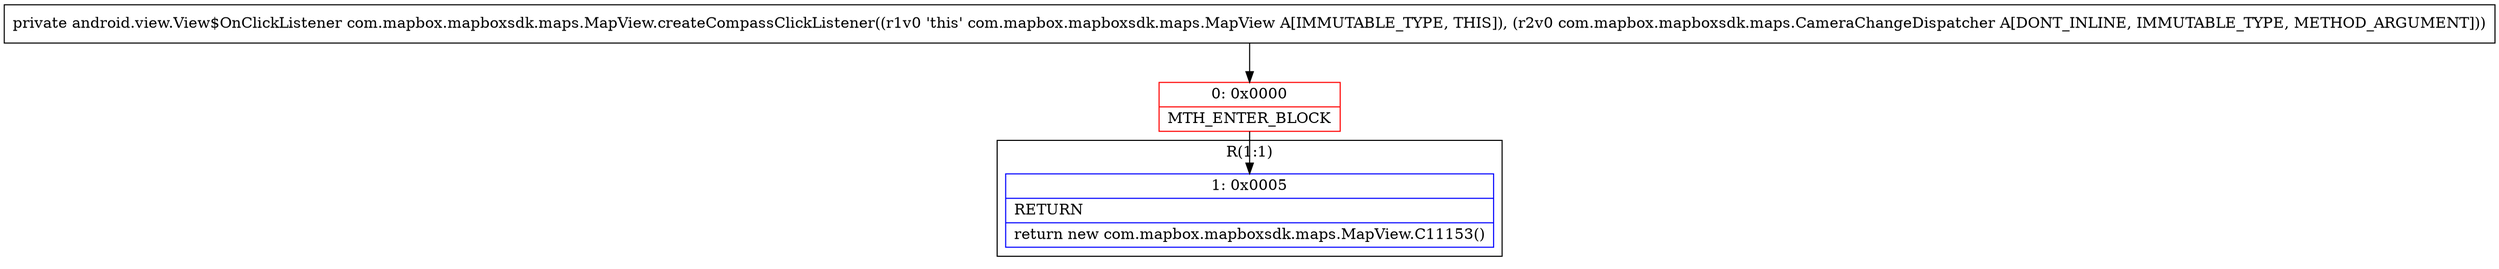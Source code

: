 digraph "CFG forcom.mapbox.mapboxsdk.maps.MapView.createCompassClickListener(Lcom\/mapbox\/mapboxsdk\/maps\/CameraChangeDispatcher;)Landroid\/view\/View$OnClickListener;" {
subgraph cluster_Region_158148281 {
label = "R(1:1)";
node [shape=record,color=blue];
Node_1 [shape=record,label="{1\:\ 0x0005|RETURN\l|return new com.mapbox.mapboxsdk.maps.MapView.C11153()\l}"];
}
Node_0 [shape=record,color=red,label="{0\:\ 0x0000|MTH_ENTER_BLOCK\l}"];
MethodNode[shape=record,label="{private android.view.View$OnClickListener com.mapbox.mapboxsdk.maps.MapView.createCompassClickListener((r1v0 'this' com.mapbox.mapboxsdk.maps.MapView A[IMMUTABLE_TYPE, THIS]), (r2v0 com.mapbox.mapboxsdk.maps.CameraChangeDispatcher A[DONT_INLINE, IMMUTABLE_TYPE, METHOD_ARGUMENT])) }"];
MethodNode -> Node_0;
Node_0 -> Node_1;
}

